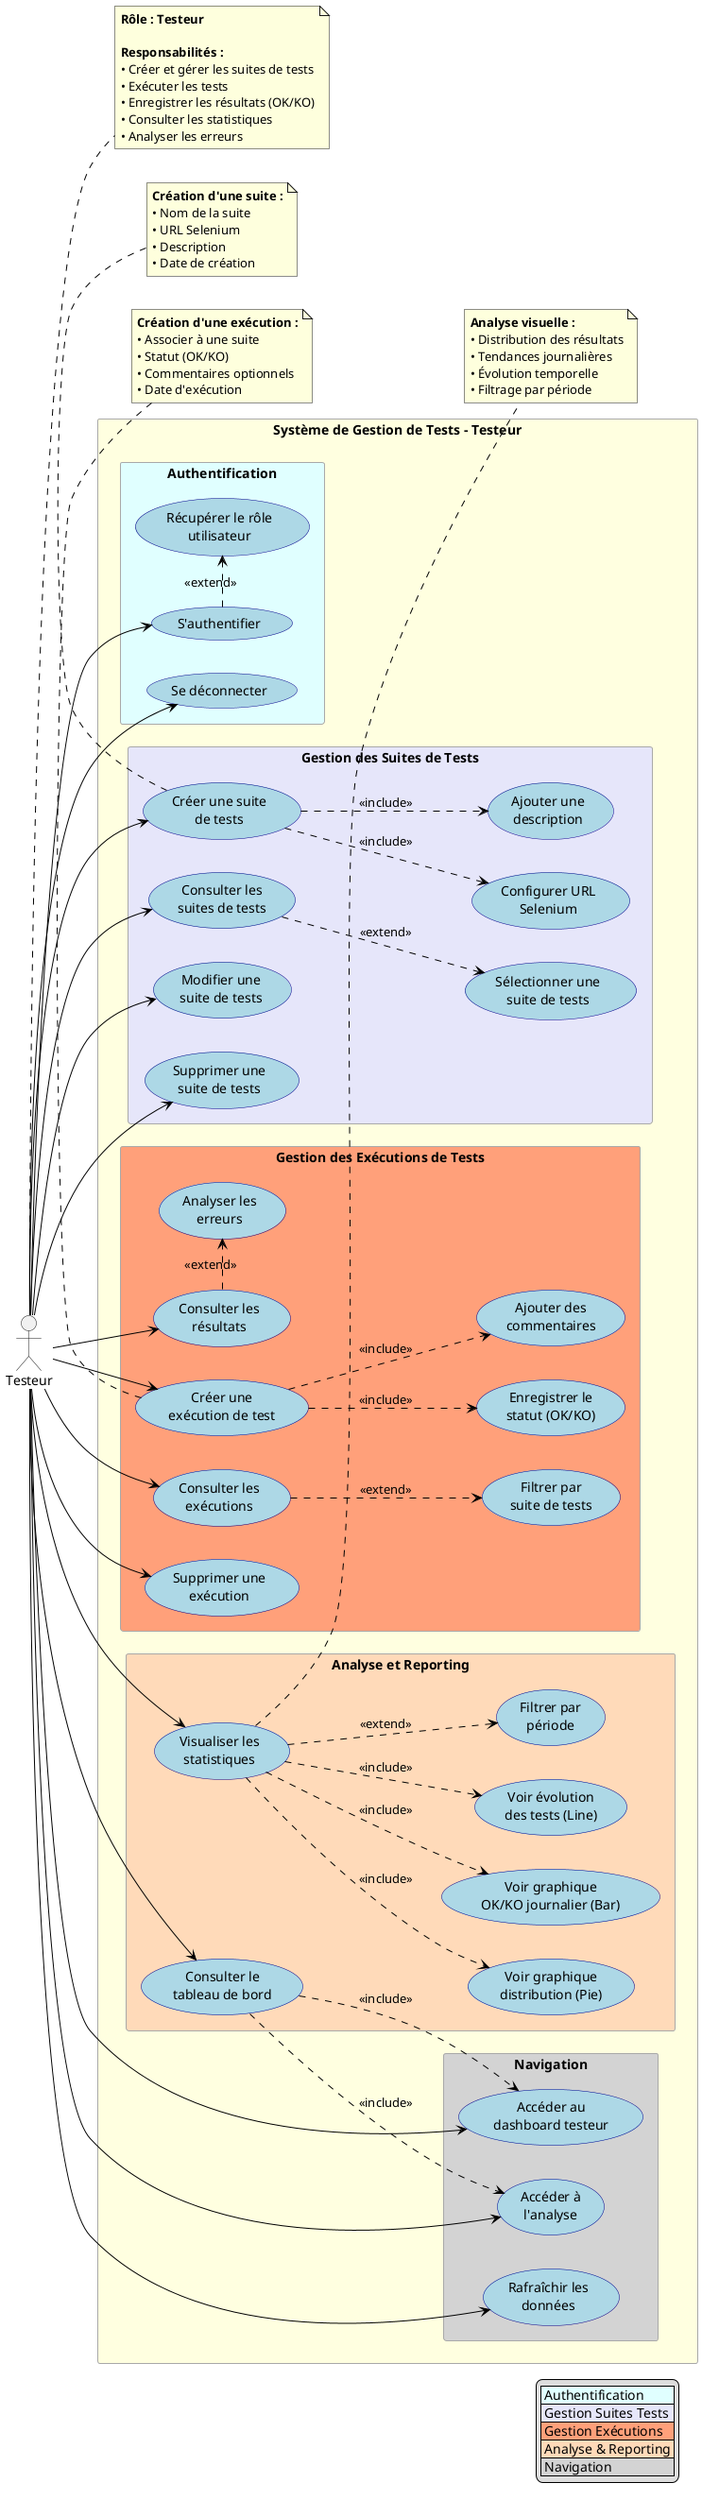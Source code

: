 @startuml Cas d'Utilisation - Testeur

left to right direction
skinparam packageStyle rectangle
skinparam usecase {
  BackgroundColor LightBlue
  BorderColor DarkBlue
  ArrowColor Black
}
skinparam package {
  BackgroundColor LightYellow
  BorderColor DarkGray
}

' ==================================================
' ACTEUR
' ==================================================

actor "Testeur" as Tester

' ==================================================
' SYSTÈME
' ==================================================

rectangle "Système de Gestion de Tests - Testeur" {

  ' ========== Authentification ==========
  package "Authentification" #LightCyan {
    usecase "S'authentifier" as UC_Login
    usecase "Se déconnecter" as UC_Logout
    usecase "Récupérer le rôle\nutilisateur" as UC_GetRole
  }

  ' ========== Gestion des Suites de Tests ==========
  package "Gestion des Suites de Tests" #Lavender {
    usecase "Créer une suite\nde tests" as UC_CreateSuite
    usecase "Consulter les\nsuites de tests" as UC_ViewSuites
    usecase "Sélectionner une\nsuite de tests" as UC_SelectSuite
    usecase "Modifier une\nsuite de tests" as UC_UpdateSuite
    usecase "Supprimer une\nsuite de tests" as UC_DeleteSuite
    usecase "Configurer URL\nSelenium" as UC_ConfigSelenium
    usecase "Ajouter une\ndescription" as UC_AddDescription
  }

  ' ========== Gestion des Exécutions ==========
  package "Gestion des Exécutions de Tests" #LightSalmon {
    usecase "Créer une\nexécution de test" as UC_CreateExecution
    usecase "Consulter les\nexécutions" as UC_ViewExecutions
    usecase "Filtrer par\nsuite de tests" as UC_FilterBySuite
    usecase "Supprimer une\nexécution" as UC_DeleteExecution
    usecase "Consulter les\nrésultats" as UC_ViewResults
    usecase "Analyser les\nerreurs" as UC_AnalyzeErrors
    usecase "Enregistrer le\nstatut (OK/KO)" as UC_RecordStatus
    usecase "Ajouter des\ncommentaires" as UC_AddComments
  }

  ' ========== Analyse et Reporting ==========
  package "Analyse et Reporting" #PeachPuff {
    usecase "Consulter le\ntableau de bord" as UC_Dashboard
    usecase "Visualiser les\nstatistiques" as UC_ViewStats
    usecase "Voir graphique\ndistribution (Pie)" as UC_PieChart
    usecase "Voir graphique\nOK/KO journalier (Bar)" as UC_BarChart
    usecase "Voir évolution\ndes tests (Line)" as UC_LineChart
    usecase "Filtrer par\npériode" as UC_FilterPeriod
  }

  ' ========== Navigation ==========
  package "Navigation" #LightGray {
    usecase "Accéder au\ndashboard testeur" as UC_TesterDashboard
    usecase "Accéder à\nl'analyse" as UC_AccessAnalysis
    usecase "Rafraîchir les\ndonnées" as UC_RefreshData
  }
}

' ==================================================
' RELATIONS PRINCIPALES
' ==================================================

' --- Authentification ---
Tester -down-> UC_Login
Tester -down-> UC_Logout

' --- Gestion des Suites de Tests ---
Tester -down-> UC_CreateSuite
Tester -down-> UC_ViewSuites
Tester -down-> UC_UpdateSuite
Tester -down-> UC_DeleteSuite

' --- Gestion des Exécutions ---
Tester -down-> UC_CreateExecution
Tester -down-> UC_ViewExecutions
Tester -down-> UC_DeleteExecution
Tester -down-> UC_ViewResults

' --- Analyse et Reporting ---
Tester -down-> UC_Dashboard
Tester -down-> UC_ViewStats

' --- Navigation ---
Tester -down-> UC_TesterDashboard
Tester -down-> UC_AccessAnalysis
Tester -down-> UC_RefreshData

' ==================================================
' RELATIONS ENTRE CAS D'UTILISATION
' ==================================================

' --- Extensions ---
UC_Login .right.> UC_GetRole : <<extend>>
UC_ViewSuites .down.> UC_SelectSuite : <<extend>>
UC_ViewExecutions .down.> UC_FilterBySuite : <<extend>>
UC_ViewResults .right.> UC_AnalyzeErrors : <<extend>>
UC_ViewStats .down.> UC_FilterPeriod : <<extend>>

' --- Inclusions ---
UC_CreateSuite .down.> UC_ConfigSelenium : <<include>>
UC_CreateSuite .down.> UC_AddDescription : <<include>>

UC_CreateExecution .down.> UC_RecordStatus : <<include>>
UC_CreateExecution .down.> UC_AddComments : <<include>>

UC_ViewStats .down.> UC_PieChart : <<include>>
UC_ViewStats .down.> UC_BarChart : <<include>>
UC_ViewStats .down.> UC_LineChart : <<include>>

UC_Dashboard .down.> UC_TesterDashboard : <<include>>
UC_Dashboard .down.> UC_AccessAnalysis : <<include>>

' ==================================================
' NOTES ET LÉGENDES
' ==================================================

note right of Tester
  **Rôle : Testeur**

  **Responsabilités :**
  • Créer et gérer les suites de tests
  • Exécuter les tests
  • Enregistrer les résultats (OK/KO)
  • Consulter les statistiques
  • Analyser les erreurs
end note

note top of UC_CreateSuite
  **Création d'une suite :**
  • Nom de la suite
  • URL Selenium
  • Description
  • Date de création
end note

note bottom of UC_CreateExecution
  **Création d'une exécution :**
  • Associer à une suite
  • Statut (OK/KO)
  • Commentaires optionnels
  • Date d'exécution
end note

note right of UC_ViewStats
  **Analyse visuelle :**
  • Distribution des résultats
  • Tendances journalières
  • Évolution temporelle
  • Filtrage par période
end note

legend right
  |<#LightCyan> Authentification |
  |<#Lavender> Gestion Suites Tests |
  |<#LightSalmon> Gestion Exécutions |
  |<#PeachPuff> Analyse & Reporting |
  |<#LightGray> Navigation |
endlegend

@enduml
